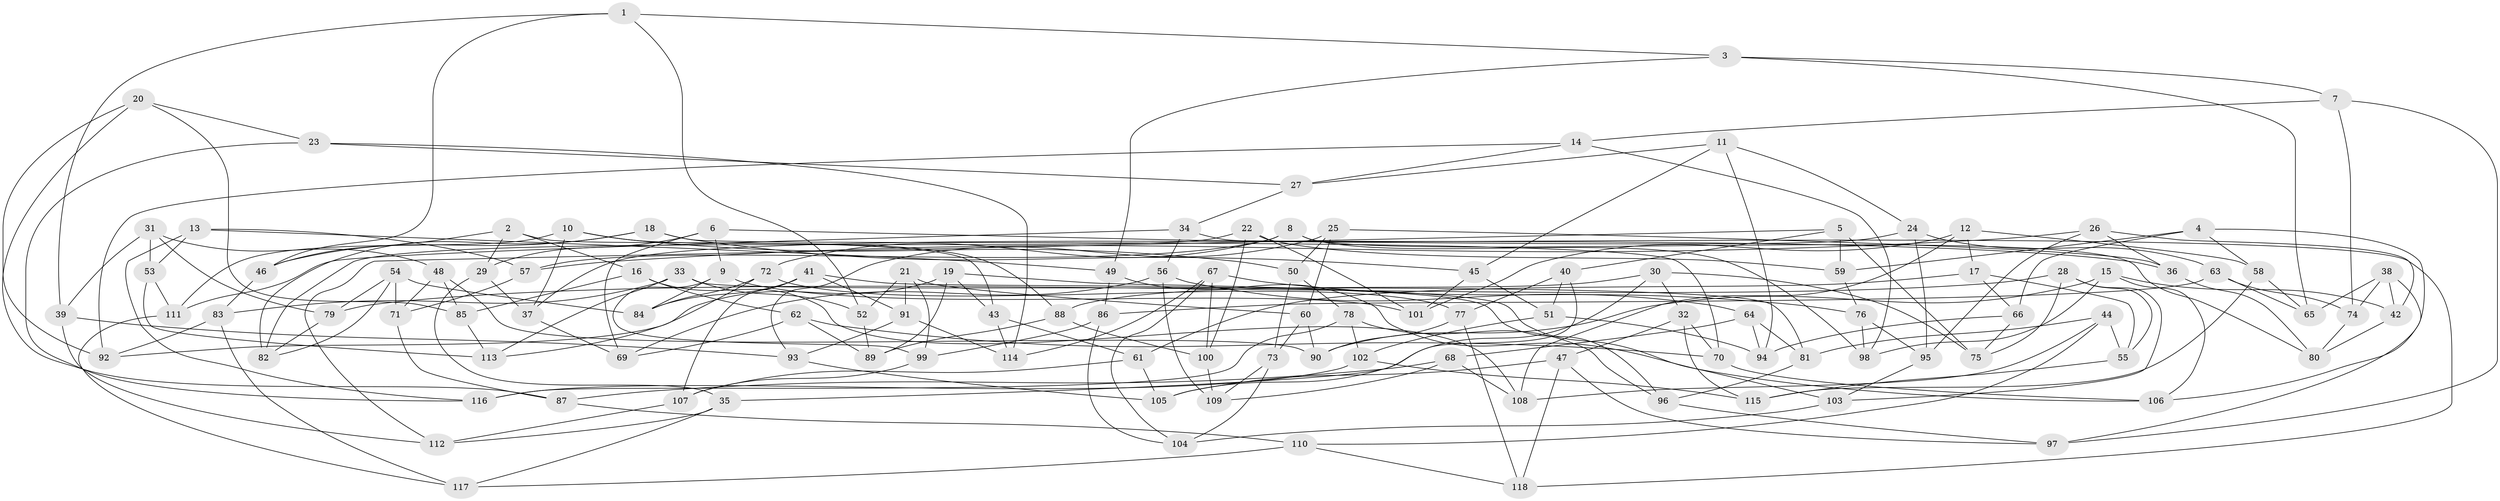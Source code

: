 // coarse degree distribution, {6: 0.5857142857142857, 4: 0.3, 5: 0.1, 3: 0.014285714285714285}
// Generated by graph-tools (version 1.1) at 2025/52/02/27/25 19:52:30]
// undirected, 118 vertices, 236 edges
graph export_dot {
graph [start="1"]
  node [color=gray90,style=filled];
  1;
  2;
  3;
  4;
  5;
  6;
  7;
  8;
  9;
  10;
  11;
  12;
  13;
  14;
  15;
  16;
  17;
  18;
  19;
  20;
  21;
  22;
  23;
  24;
  25;
  26;
  27;
  28;
  29;
  30;
  31;
  32;
  33;
  34;
  35;
  36;
  37;
  38;
  39;
  40;
  41;
  42;
  43;
  44;
  45;
  46;
  47;
  48;
  49;
  50;
  51;
  52;
  53;
  54;
  55;
  56;
  57;
  58;
  59;
  60;
  61;
  62;
  63;
  64;
  65;
  66;
  67;
  68;
  69;
  70;
  71;
  72;
  73;
  74;
  75;
  76;
  77;
  78;
  79;
  80;
  81;
  82;
  83;
  84;
  85;
  86;
  87;
  88;
  89;
  90;
  91;
  92;
  93;
  94;
  95;
  96;
  97;
  98;
  99;
  100;
  101;
  102;
  103;
  104;
  105;
  106;
  107;
  108;
  109;
  110;
  111;
  112;
  113;
  114;
  115;
  116;
  117;
  118;
  1 -- 52;
  1 -- 39;
  1 -- 3;
  1 -- 46;
  2 -- 46;
  2 -- 43;
  2 -- 16;
  2 -- 29;
  3 -- 65;
  3 -- 49;
  3 -- 7;
  4 -- 106;
  4 -- 66;
  4 -- 59;
  4 -- 58;
  5 -- 112;
  5 -- 59;
  5 -- 40;
  5 -- 75;
  6 -- 69;
  6 -- 9;
  6 -- 29;
  6 -- 36;
  7 -- 14;
  7 -- 97;
  7 -- 74;
  8 -- 80;
  8 -- 98;
  8 -- 57;
  8 -- 72;
  9 -- 84;
  9 -- 99;
  9 -- 101;
  10 -- 37;
  10 -- 88;
  10 -- 111;
  10 -- 50;
  11 -- 94;
  11 -- 45;
  11 -- 24;
  11 -- 27;
  12 -- 17;
  12 -- 108;
  12 -- 58;
  12 -- 101;
  13 -- 49;
  13 -- 57;
  13 -- 116;
  13 -- 53;
  14 -- 27;
  14 -- 92;
  14 -- 98;
  15 -- 98;
  15 -- 90;
  15 -- 106;
  15 -- 42;
  16 -- 108;
  16 -- 85;
  16 -- 62;
  17 -- 66;
  17 -- 61;
  17 -- 55;
  18 -- 82;
  18 -- 46;
  18 -- 70;
  18 -- 45;
  19 -- 92;
  19 -- 89;
  19 -- 106;
  19 -- 43;
  20 -- 85;
  20 -- 23;
  20 -- 92;
  20 -- 87;
  21 -- 99;
  21 -- 52;
  21 -- 60;
  21 -- 91;
  22 -- 100;
  22 -- 59;
  22 -- 82;
  22 -- 101;
  23 -- 116;
  23 -- 114;
  23 -- 27;
  24 -- 95;
  24 -- 63;
  24 -- 37;
  25 -- 93;
  25 -- 36;
  25 -- 60;
  25 -- 50;
  26 -- 36;
  26 -- 57;
  26 -- 42;
  26 -- 95;
  27 -- 34;
  28 -- 55;
  28 -- 75;
  28 -- 79;
  28 -- 103;
  29 -- 37;
  29 -- 35;
  30 -- 88;
  30 -- 75;
  30 -- 32;
  30 -- 35;
  31 -- 53;
  31 -- 48;
  31 -- 79;
  31 -- 39;
  32 -- 70;
  32 -- 47;
  32 -- 115;
  33 -- 83;
  33 -- 113;
  33 -- 52;
  33 -- 81;
  34 -- 56;
  34 -- 118;
  34 -- 111;
  35 -- 112;
  35 -- 117;
  36 -- 80;
  37 -- 69;
  38 -- 42;
  38 -- 97;
  38 -- 74;
  38 -- 65;
  39 -- 93;
  39 -- 112;
  40 -- 105;
  40 -- 51;
  40 -- 77;
  41 -- 91;
  41 -- 107;
  41 -- 84;
  41 -- 96;
  42 -- 80;
  43 -- 61;
  43 -- 114;
  44 -- 110;
  44 -- 55;
  44 -- 81;
  44 -- 108;
  45 -- 51;
  45 -- 101;
  46 -- 83;
  47 -- 105;
  47 -- 118;
  47 -- 97;
  48 -- 85;
  48 -- 90;
  48 -- 71;
  49 -- 86;
  49 -- 103;
  50 -- 73;
  50 -- 78;
  51 -- 94;
  51 -- 102;
  52 -- 89;
  53 -- 113;
  53 -- 111;
  54 -- 84;
  54 -- 79;
  54 -- 82;
  54 -- 71;
  55 -- 115;
  56 -- 69;
  56 -- 64;
  56 -- 109;
  57 -- 71;
  58 -- 115;
  58 -- 65;
  59 -- 76;
  60 -- 90;
  60 -- 73;
  61 -- 105;
  61 -- 107;
  62 -- 69;
  62 -- 89;
  62 -- 70;
  63 -- 86;
  63 -- 65;
  63 -- 74;
  64 -- 68;
  64 -- 81;
  64 -- 94;
  66 -- 75;
  66 -- 94;
  67 -- 100;
  67 -- 76;
  67 -- 104;
  67 -- 114;
  68 -- 108;
  68 -- 87;
  68 -- 109;
  70 -- 106;
  71 -- 87;
  72 -- 113;
  72 -- 77;
  72 -- 84;
  73 -- 104;
  73 -- 109;
  74 -- 80;
  76 -- 98;
  76 -- 95;
  77 -- 118;
  77 -- 90;
  78 -- 96;
  78 -- 102;
  78 -- 116;
  79 -- 82;
  81 -- 96;
  83 -- 117;
  83 -- 92;
  85 -- 113;
  86 -- 99;
  86 -- 104;
  87 -- 110;
  88 -- 100;
  88 -- 89;
  91 -- 114;
  91 -- 93;
  93 -- 105;
  95 -- 103;
  96 -- 97;
  99 -- 107;
  100 -- 109;
  102 -- 115;
  102 -- 116;
  103 -- 104;
  107 -- 112;
  110 -- 118;
  110 -- 117;
  111 -- 117;
}
